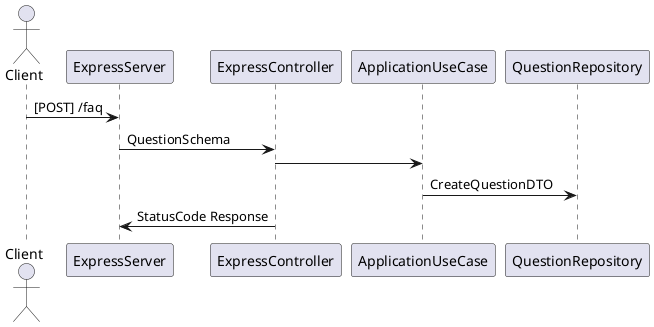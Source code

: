 @startuml CreateQuestion
actor Client
Client -> ExpressServer: [POST] /faq
ExpressServer -> ExpressController: QuestionSchema
ExpressController -> ApplicationUseCase
ApplicationUseCase -> QuestionRepository: CreateQuestionDTO
ExpressController -> ExpressServer : StatusCode Response
@enduml